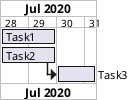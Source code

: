 @startgantt

printscale weekly

Project starts at 2020/07/06
[Task1] lasts 2 weeks
[Task2] lasts 2 weeks
then [Task3] lasts 10 days

@endgantt
